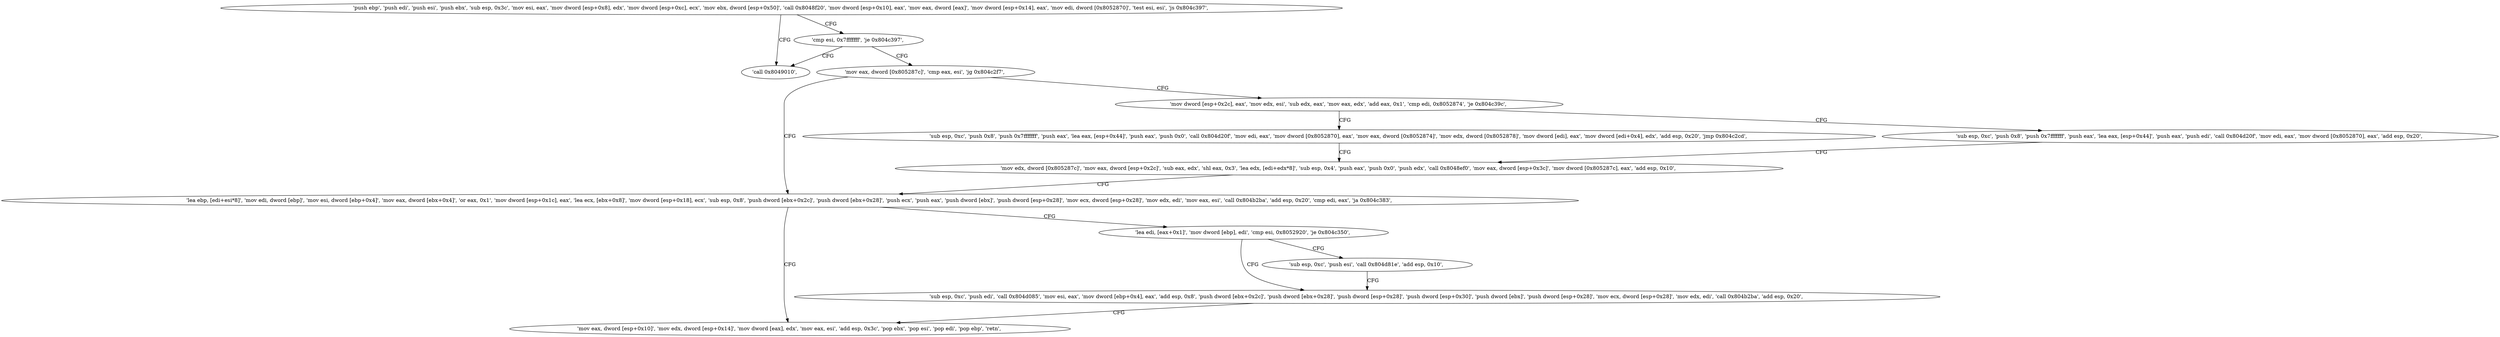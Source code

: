 digraph "func" {
"134529613" [label = "'push ebp', 'push edi', 'push esi', 'push ebx', 'sub esp, 0x3c', 'mov esi, eax', 'mov dword [esp+0x8], edx', 'mov dword [esp+0xc], ecx', 'mov ebx, dword [esp+0x50]', 'call 0x8048f20', 'mov dword [esp+0x10], eax', 'mov eax, dword [eax]', 'mov dword [esp+0x14], eax', 'mov edi, dword [0x8052870]', 'test esi, esi', 'js 0x804c397', " ]
"134529943" [label = "'call 0x8049010', " ]
"134529663" [label = "'cmp esi, 0x7fffffff', 'je 0x804c397', " ]
"134529675" [label = "'mov eax, dword [0x805287c]', 'cmp eax, esi', 'jg 0x804c2f7', " ]
"134529783" [label = "'lea ebp, [edi+esi*8]', 'mov edi, dword [ebp]', 'mov esi, dword [ebp+0x4]', 'mov eax, dword [ebx+0x4]', 'or eax, 0x1', 'mov dword [esp+0x1c], eax', 'lea ecx, [ebx+0x8]', 'mov dword [esp+0x18], ecx', 'sub esp, 0x8', 'push dword [ebx+0x2c]', 'push dword [ebx+0x28]', 'push ecx', 'push eax', 'push dword [ebx]', 'push dword [esp+0x28]', 'mov ecx, dword [esp+0x28]', 'mov edx, edi', 'mov eax, esi', 'call 0x804b2ba', 'add esp, 0x20', 'cmp edi, eax', 'ja 0x804c383', " ]
"134529684" [label = "'mov dword [esp+0x2c], eax', 'mov edx, esi', 'sub edx, eax', 'mov eax, edx', 'add eax, 0x1', 'cmp edi, 0x8052874', 'je 0x804c39c', " ]
"134529923" [label = "'mov eax, dword [esp+0x10]', 'mov edx, dword [esp+0x14]', 'mov dword [eax], edx', 'mov eax, esi', 'add esp, 0x3c', 'pop ebx', 'pop esi', 'pop edi', 'pop ebp', 'retn', " ]
"134529846" [label = "'lea edi, [eax+0x1]', 'mov dword [ebp], edi', 'cmp esi, 0x8052920', 'je 0x804c350', " ]
"134529948" [label = "'sub esp, 0xc', 'push 0x8', 'push 0x7fffffff', 'push eax', 'lea eax, [esp+0x44]', 'push eax', 'push 0x0', 'call 0x804d20f', 'mov edi, eax', 'mov dword [0x8052870], eax', 'mov eax, dword [0x8052874]', 'mov edx, dword [0x8052878]', 'mov dword [edi], eax', 'mov dword [edi+0x4], edx', 'add esp, 0x20', 'jmp 0x804c2cd', " ]
"134529709" [label = "'sub esp, 0xc', 'push 0x8', 'push 0x7fffffff', 'push eax', 'lea eax, [esp+0x44]', 'push eax', 'push edi', 'call 0x804d20f', 'mov edi, eax', 'mov dword [0x8052870], eax', 'add esp, 0x20', " ]
"134529872" [label = "'sub esp, 0xc', 'push edi', 'call 0x804d085', 'mov esi, eax', 'mov dword [ebp+0x4], eax', 'add esp, 0x8', 'push dword [ebx+0x2c]', 'push dword [ebx+0x28]', 'push dword [esp+0x28]', 'push dword [esp+0x30]', 'push dword [ebx]', 'push dword [esp+0x28]', 'mov ecx, dword [esp+0x28]', 'mov edx, edi', 'call 0x804b2ba', 'add esp, 0x20', " ]
"134529860" [label = "'sub esp, 0xc', 'push esi', 'call 0x804d81e', 'add esp, 0x10', " ]
"134529741" [label = "'mov edx, dword [0x805287c]', 'mov eax, dword [esp+0x2c]', 'sub eax, edx', 'shl eax, 0x3', 'lea edx, [edi+edx*8]', 'sub esp, 0x4', 'push eax', 'push 0x0', 'push edx', 'call 0x8048ef0', 'mov eax, dword [esp+0x3c]', 'mov dword [0x805287c], eax', 'add esp, 0x10', " ]
"134529613" -> "134529943" [ label = "CFG" ]
"134529613" -> "134529663" [ label = "CFG" ]
"134529663" -> "134529943" [ label = "CFG" ]
"134529663" -> "134529675" [ label = "CFG" ]
"134529675" -> "134529783" [ label = "CFG" ]
"134529675" -> "134529684" [ label = "CFG" ]
"134529783" -> "134529923" [ label = "CFG" ]
"134529783" -> "134529846" [ label = "CFG" ]
"134529684" -> "134529948" [ label = "CFG" ]
"134529684" -> "134529709" [ label = "CFG" ]
"134529846" -> "134529872" [ label = "CFG" ]
"134529846" -> "134529860" [ label = "CFG" ]
"134529948" -> "134529741" [ label = "CFG" ]
"134529709" -> "134529741" [ label = "CFG" ]
"134529872" -> "134529923" [ label = "CFG" ]
"134529860" -> "134529872" [ label = "CFG" ]
"134529741" -> "134529783" [ label = "CFG" ]
}
